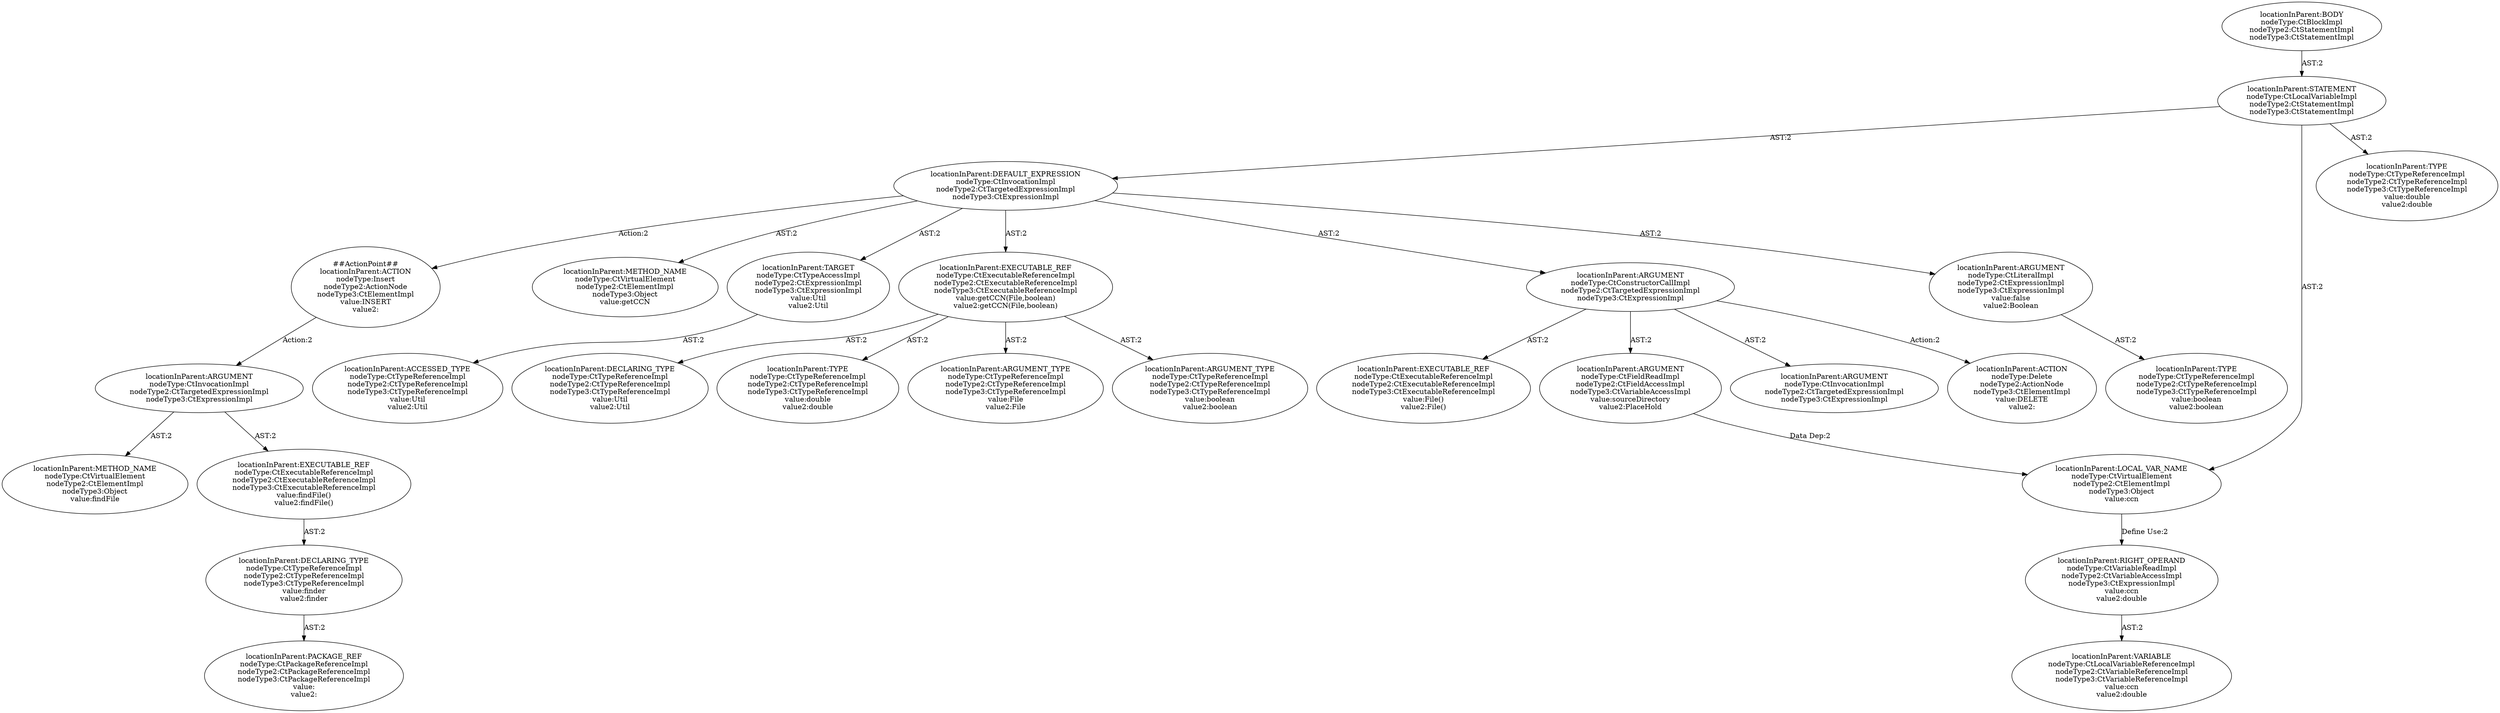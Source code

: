 digraph "Pattern" {
0 [label="##ActionPoint##
locationInParent:ACTION
nodeType:Insert
nodeType2:ActionNode
nodeType3:CtElementImpl
value:INSERT
value2:" shape=ellipse]
1 [label="locationInParent:DEFAULT_EXPRESSION
nodeType:CtInvocationImpl
nodeType2:CtTargetedExpressionImpl
nodeType3:CtExpressionImpl" shape=ellipse]
2 [label="locationInParent:STATEMENT
nodeType:CtLocalVariableImpl
nodeType2:CtStatementImpl
nodeType3:CtStatementImpl" shape=ellipse]
3 [label="locationInParent:BODY
nodeType:CtBlockImpl
nodeType2:CtStatementImpl
nodeType3:CtStatementImpl" shape=ellipse]
4 [label="locationInParent:LOCAL_VAR_NAME
nodeType:CtVirtualElement
nodeType2:CtElementImpl
nodeType3:Object
value:ccn" shape=ellipse]
5 [label="locationInParent:TYPE
nodeType:CtTypeReferenceImpl
nodeType2:CtTypeReferenceImpl
nodeType3:CtTypeReferenceImpl
value:double
value2:double" shape=ellipse]
6 [label="locationInParent:METHOD_NAME
nodeType:CtVirtualElement
nodeType2:CtElementImpl
nodeType3:Object
value:getCCN" shape=ellipse]
7 [label="locationInParent:TARGET
nodeType:CtTypeAccessImpl
nodeType2:CtExpressionImpl
nodeType3:CtExpressionImpl
value:Util
value2:Util" shape=ellipse]
8 [label="locationInParent:ACCESSED_TYPE
nodeType:CtTypeReferenceImpl
nodeType2:CtTypeReferenceImpl
nodeType3:CtTypeReferenceImpl
value:Util
value2:Util" shape=ellipse]
9 [label="locationInParent:EXECUTABLE_REF
nodeType:CtExecutableReferenceImpl
nodeType2:CtExecutableReferenceImpl
nodeType3:CtExecutableReferenceImpl
value:getCCN(File,boolean)
value2:getCCN(File,boolean)" shape=ellipse]
10 [label="locationInParent:DECLARING_TYPE
nodeType:CtTypeReferenceImpl
nodeType2:CtTypeReferenceImpl
nodeType3:CtTypeReferenceImpl
value:Util
value2:Util" shape=ellipse]
11 [label="locationInParent:TYPE
nodeType:CtTypeReferenceImpl
nodeType2:CtTypeReferenceImpl
nodeType3:CtTypeReferenceImpl
value:double
value2:double" shape=ellipse]
12 [label="locationInParent:ARGUMENT_TYPE
nodeType:CtTypeReferenceImpl
nodeType2:CtTypeReferenceImpl
nodeType3:CtTypeReferenceImpl
value:File
value2:File" shape=ellipse]
13 [label="locationInParent:ARGUMENT_TYPE
nodeType:CtTypeReferenceImpl
nodeType2:CtTypeReferenceImpl
nodeType3:CtTypeReferenceImpl
value:boolean
value2:boolean" shape=ellipse]
14 [label="locationInParent:ARGUMENT
nodeType:CtConstructorCallImpl
nodeType2:CtTargetedExpressionImpl
nodeType3:CtExpressionImpl" shape=ellipse]
15 [label="locationInParent:EXECUTABLE_REF
nodeType:CtExecutableReferenceImpl
nodeType2:CtExecutableReferenceImpl
nodeType3:CtExecutableReferenceImpl
value:File()
value2:File()" shape=ellipse]
16 [label="locationInParent:ARGUMENT
nodeType:CtFieldReadImpl
nodeType2:CtFieldAccessImpl
nodeType3:CtVariableAccessImpl
value:sourceDirectory
value2:PlaceHold" shape=ellipse]
17 [label="locationInParent:ARGUMENT
nodeType:CtInvocationImpl
nodeType2:CtTargetedExpressionImpl
nodeType3:CtExpressionImpl" shape=ellipse]
18 [label="locationInParent:ACTION
nodeType:Delete
nodeType2:ActionNode
nodeType3:CtElementImpl
value:DELETE
value2:" shape=ellipse]
19 [label="locationInParent:ARGUMENT
nodeType:CtLiteralImpl
nodeType2:CtExpressionImpl
nodeType3:CtExpressionImpl
value:false
value2:Boolean" shape=ellipse]
20 [label="locationInParent:TYPE
nodeType:CtTypeReferenceImpl
nodeType2:CtTypeReferenceImpl
nodeType3:CtTypeReferenceImpl
value:boolean
value2:boolean" shape=ellipse]
21 [label="locationInParent:ARGUMENT
nodeType:CtInvocationImpl
nodeType2:CtTargetedExpressionImpl
nodeType3:CtExpressionImpl" shape=ellipse]
22 [label="locationInParent:METHOD_NAME
nodeType:CtVirtualElement
nodeType2:CtElementImpl
nodeType3:Object
value:findFile" shape=ellipse]
23 [label="locationInParent:RIGHT_OPERAND
nodeType:CtVariableReadImpl
nodeType2:CtVariableAccessImpl
nodeType3:CtExpressionImpl
value:ccn
value2:double" shape=ellipse]
24 [label="locationInParent:VARIABLE
nodeType:CtLocalVariableReferenceImpl
nodeType2:CtVariableReferenceImpl
nodeType3:CtVariableReferenceImpl
value:ccn
value2:double" shape=ellipse]
25 [label="locationInParent:EXECUTABLE_REF
nodeType:CtExecutableReferenceImpl
nodeType2:CtExecutableReferenceImpl
nodeType3:CtExecutableReferenceImpl
value:findFile()
value2:findFile()" shape=ellipse]
26 [label="locationInParent:DECLARING_TYPE
nodeType:CtTypeReferenceImpl
nodeType2:CtTypeReferenceImpl
nodeType3:CtTypeReferenceImpl
value:finder
value2:finder" shape=ellipse]
27 [label="locationInParent:PACKAGE_REF
nodeType:CtPackageReferenceImpl
nodeType2:CtPackageReferenceImpl
nodeType3:CtPackageReferenceImpl
value:
value2:" shape=ellipse]
0 -> 21 [label="Action:2"];
1 -> 0 [label="Action:2"];
1 -> 6 [label="AST:2"];
1 -> 7 [label="AST:2"];
1 -> 9 [label="AST:2"];
1 -> 14 [label="AST:2"];
1 -> 19 [label="AST:2"];
2 -> 1 [label="AST:2"];
2 -> 4 [label="AST:2"];
2 -> 5 [label="AST:2"];
3 -> 2 [label="AST:2"];
4 -> 23 [label="Define Use:2"];
7 -> 8 [label="AST:2"];
9 -> 10 [label="AST:2"];
9 -> 11 [label="AST:2"];
9 -> 12 [label="AST:2"];
9 -> 13 [label="AST:2"];
14 -> 15 [label="AST:2"];
14 -> 16 [label="AST:2"];
14 -> 17 [label="AST:2"];
14 -> 18 [label="Action:2"];
16 -> 4 [label="Data Dep:2"];
19 -> 20 [label="AST:2"];
21 -> 22 [label="AST:2"];
21 -> 25 [label="AST:2"];
23 -> 24 [label="AST:2"];
25 -> 26 [label="AST:2"];
26 -> 27 [label="AST:2"];
}